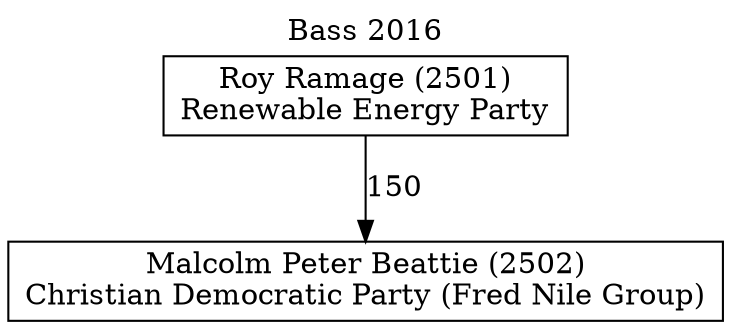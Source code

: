 // House preference flow
digraph "Malcolm Peter Beattie (2502)_Bass_2016" {
	graph [label="Bass 2016" labelloc=t mclimit=2]
	node [shape=box]
	"Malcolm Peter Beattie (2502)" [label="Malcolm Peter Beattie (2502)
Christian Democratic Party (Fred Nile Group)"]
	"Roy Ramage (2501)" [label="Roy Ramage (2501)
Renewable Energy Party"]
	"Roy Ramage (2501)" -> "Malcolm Peter Beattie (2502)" [label=150]
}
